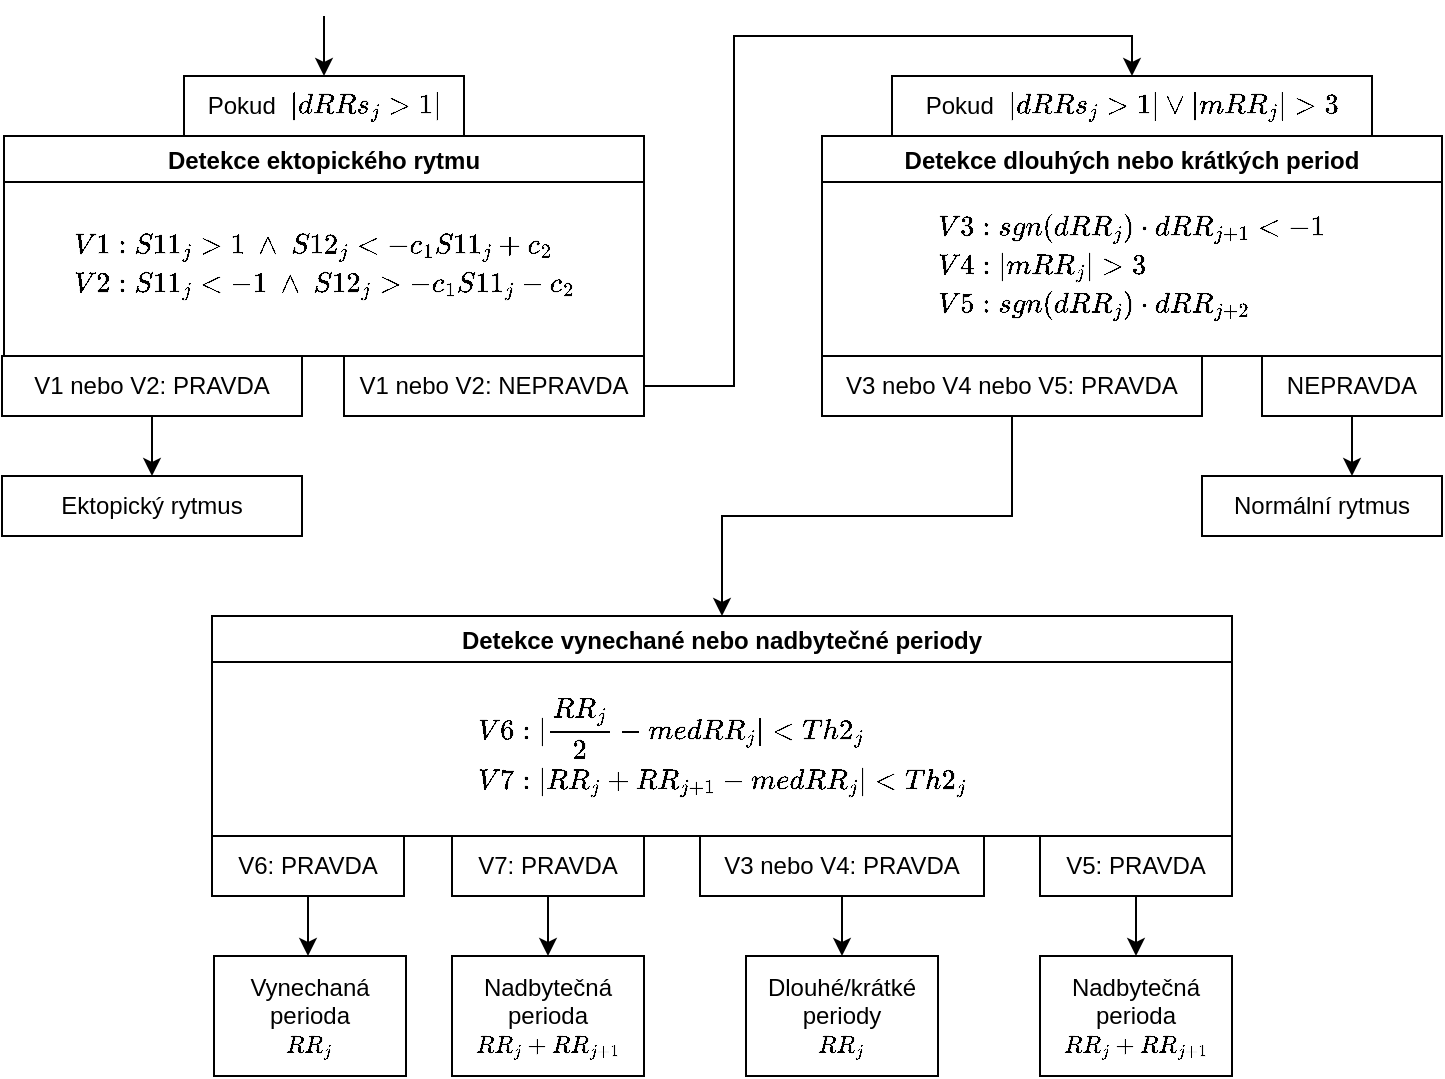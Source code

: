 <mxfile version="14.5.10"><diagram id="5rtyKwoRrBRgaePIa1Fw" name="Page-1"><mxGraphModel dx="1678" dy="918" grid="1" gridSize="10" guides="1" tooltips="1" connect="1" arrows="1" fold="1" page="1" pageScale="1" pageWidth="827" pageHeight="1169" math="1" shadow="0"><root><mxCell id="0"/><mxCell id="1" parent="0"/><mxCell id="XQ5sWtJJBlwNtMr2iqB0-1" value="Detekce ektopického rytmu" style="swimlane;" vertex="1" parent="1"><mxGeometry x="55" y="170" width="320" height="110" as="geometry"><mxRectangle x="160" y="214" width="90" height="23" as="alternateBounds"/></mxGeometry></mxCell><mxCell id="XQ5sWtJJBlwNtMr2iqB0-2" value="$$\begin{align*} &amp;amp;V1: S11_j &amp;gt; 1 ~\land~ S12_j &amp;lt; -c_1 S11_j + c_2 \\ &amp;amp;V2: S11_j &amp;lt; -1 ~\land~ S12_j &amp;gt; -c_1 S11_j - c_2 \end{align*}$$" style="text;html=1;strokeColor=none;fillColor=none;align=center;verticalAlign=middle;whiteSpace=wrap;rounded=0;" vertex="1" parent="XQ5sWtJJBlwNtMr2iqB0-1"><mxGeometry x="10" y="30" width="300" height="70" as="geometry"/></mxCell><mxCell id="XQ5sWtJJBlwNtMr2iqB0-6" value="Detekce dlouhých nebo krátkých period" style="swimlane;" vertex="1" parent="1"><mxGeometry x="464" y="170" width="310" height="110" as="geometry"><mxRectangle x="160" y="214" width="90" height="23" as="alternateBounds"/></mxGeometry></mxCell><mxCell id="XQ5sWtJJBlwNtMr2iqB0-7" value="&lt;div align=&quot;center&quot;&gt;$$\begin{align*} &amp;amp;V3: sgn(dRR_j) \cdot dRR_{j+1} &amp;lt; -1 \\ &amp;amp;V4: |mRR_j| &amp;gt; 3 \\ &amp;amp;V5: sgn(dRR_j) \cdot dRR_{j+2} \end{align*}$$&lt;/div&gt;" style="text;html=1;strokeColor=none;fillColor=none;align=center;verticalAlign=middle;whiteSpace=wrap;rounded=0;" vertex="1" parent="XQ5sWtJJBlwNtMr2iqB0-6"><mxGeometry x="10" y="30" width="290" height="70" as="geometry"/></mxCell><mxCell id="XQ5sWtJJBlwNtMr2iqB0-11" value="Detekce vynechané nebo nadbytečné periody" style="swimlane;" vertex="1" parent="1"><mxGeometry x="159" y="410" width="510" height="110" as="geometry"><mxRectangle x="160" y="214" width="90" height="23" as="alternateBounds"/></mxGeometry></mxCell><mxCell id="XQ5sWtJJBlwNtMr2iqB0-12" value="$$\begin{align*} &amp;amp;V6: |\frac{RR_j}{2} - medRR_j| &amp;lt; Th2_j \\ &amp;amp;V7: |RR_j + RR_{j+1} - medRR_j| &amp;lt; Th2_j \end{align*}$$" style="text;html=1;strokeColor=none;fillColor=none;align=center;verticalAlign=middle;whiteSpace=wrap;rounded=0;" vertex="1" parent="XQ5sWtJJBlwNtMr2iqB0-11"><mxGeometry x="10" y="30" width="490" height="70" as="geometry"/></mxCell><mxCell id="XQ5sWtJJBlwNtMr2iqB0-18" value="Pokud&amp;nbsp; \(|dRRs_j &amp;gt; 1|\)" style="rounded=0;whiteSpace=wrap;html=1;" vertex="1" parent="1"><mxGeometry x="145" y="140" width="140" height="30" as="geometry"/></mxCell><mxCell id="XQ5sWtJJBlwNtMr2iqB0-23" style="edgeStyle=orthogonalEdgeStyle;rounded=0;orthogonalLoop=1;jettySize=auto;html=1;entryX=0.5;entryY=0;entryDx=0;entryDy=0;" edge="1" parent="1" source="XQ5sWtJJBlwNtMr2iqB0-19" target="XQ5sWtJJBlwNtMr2iqB0-21"><mxGeometry relative="1" as="geometry"><Array as="points"><mxPoint x="420" y="295"/><mxPoint x="420" y="120"/><mxPoint x="619" y="120"/></Array></mxGeometry></mxCell><mxCell id="XQ5sWtJJBlwNtMr2iqB0-19" value="V1 nebo V2: NEPRAVDA" style="rounded=0;whiteSpace=wrap;html=1;fontStyle=0" vertex="1" parent="1"><mxGeometry x="225" y="280" width="150" height="30" as="geometry"/></mxCell><mxCell id="XQ5sWtJJBlwNtMr2iqB0-31" value="" style="edgeStyle=orthogonalEdgeStyle;rounded=0;orthogonalLoop=1;jettySize=auto;html=1;" edge="1" parent="1" source="XQ5sWtJJBlwNtMr2iqB0-20" target="XQ5sWtJJBlwNtMr2iqB0-30"><mxGeometry relative="1" as="geometry"/></mxCell><mxCell id="XQ5sWtJJBlwNtMr2iqB0-20" value="V1 nebo V2: PRAVDA" style="rounded=0;whiteSpace=wrap;html=1;" vertex="1" parent="1"><mxGeometry x="54" y="280" width="150" height="30" as="geometry"/></mxCell><mxCell id="XQ5sWtJJBlwNtMr2iqB0-21" value="Pokud&amp;nbsp; \(|dRRs_j &amp;gt; 1| \lor |mRR_j|&amp;gt;3\)" style="rounded=0;whiteSpace=wrap;html=1;" vertex="1" parent="1"><mxGeometry x="499" y="140" width="240" height="30" as="geometry"/></mxCell><mxCell id="XQ5sWtJJBlwNtMr2iqB0-27" value="" style="endArrow=classic;html=1;entryX=0.5;entryY=0;entryDx=0;entryDy=0;" edge="1" parent="1" target="XQ5sWtJJBlwNtMr2iqB0-18"><mxGeometry width="50" height="50" relative="1" as="geometry"><mxPoint x="215" y="110" as="sourcePoint"/><mxPoint x="274" y="10" as="targetPoint"/></mxGeometry></mxCell><mxCell id="XQ5sWtJJBlwNtMr2iqB0-34" style="edgeStyle=orthogonalEdgeStyle;rounded=0;orthogonalLoop=1;jettySize=auto;html=1;entryX=0.5;entryY=0;entryDx=0;entryDy=0;" edge="1" parent="1" source="XQ5sWtJJBlwNtMr2iqB0-28" target="XQ5sWtJJBlwNtMr2iqB0-11"><mxGeometry relative="1" as="geometry"/></mxCell><mxCell id="XQ5sWtJJBlwNtMr2iqB0-28" value="V3 nebo V4 nebo V5: PRAVDA" style="rounded=0;whiteSpace=wrap;html=1;" vertex="1" parent="1"><mxGeometry x="464" y="280" width="190" height="30" as="geometry"/></mxCell><mxCell id="XQ5sWtJJBlwNtMr2iqB0-33" value="" style="edgeStyle=orthogonalEdgeStyle;rounded=0;orthogonalLoop=1;jettySize=auto;html=1;" edge="1" parent="1" source="XQ5sWtJJBlwNtMr2iqB0-29" target="XQ5sWtJJBlwNtMr2iqB0-32"><mxGeometry relative="1" as="geometry"><Array as="points"><mxPoint x="729" y="330"/><mxPoint x="729" y="330"/></Array></mxGeometry></mxCell><mxCell id="XQ5sWtJJBlwNtMr2iqB0-29" value="NEPRAVDA" style="rounded=0;whiteSpace=wrap;html=1;fontStyle=0" vertex="1" parent="1"><mxGeometry x="684" y="280" width="90" height="30" as="geometry"/></mxCell><mxCell id="XQ5sWtJJBlwNtMr2iqB0-30" value="Ektopický rytmus" style="rounded=0;whiteSpace=wrap;html=1;" vertex="1" parent="1"><mxGeometry x="54" y="340" width="150" height="30" as="geometry"/></mxCell><mxCell id="XQ5sWtJJBlwNtMr2iqB0-32" value="Normální rytmus" style="rounded=0;whiteSpace=wrap;html=1;" vertex="1" parent="1"><mxGeometry x="654" y="340" width="120" height="30" as="geometry"/></mxCell><mxCell id="XQ5sWtJJBlwNtMr2iqB0-46" value="" style="edgeStyle=orthogonalEdgeStyle;rounded=0;orthogonalLoop=1;jettySize=auto;html=1;" edge="1" parent="1" source="XQ5sWtJJBlwNtMr2iqB0-35" target="XQ5sWtJJBlwNtMr2iqB0-42"><mxGeometry relative="1" as="geometry"/></mxCell><mxCell id="XQ5sWtJJBlwNtMr2iqB0-35" value="V7: PRAVDA" style="rounded=0;whiteSpace=wrap;html=1;" vertex="1" parent="1"><mxGeometry x="279" y="520" width="96" height="30" as="geometry"/></mxCell><mxCell id="XQ5sWtJJBlwNtMr2iqB0-45" value="" style="edgeStyle=orthogonalEdgeStyle;rounded=0;orthogonalLoop=1;jettySize=auto;html=1;" edge="1" parent="1" source="XQ5sWtJJBlwNtMr2iqB0-36" target="XQ5sWtJJBlwNtMr2iqB0-40"><mxGeometry relative="1" as="geometry"><Array as="points"><mxPoint x="207" y="570"/><mxPoint x="207" y="570"/></Array></mxGeometry></mxCell><mxCell id="XQ5sWtJJBlwNtMr2iqB0-36" value="V6: PRAVDA" style="rounded=0;whiteSpace=wrap;html=1;" vertex="1" parent="1"><mxGeometry x="159" y="520" width="96" height="30" as="geometry"/></mxCell><mxCell id="XQ5sWtJJBlwNtMr2iqB0-47" value="" style="edgeStyle=orthogonalEdgeStyle;rounded=0;orthogonalLoop=1;jettySize=auto;html=1;" edge="1" parent="1" source="XQ5sWtJJBlwNtMr2iqB0-37" target="XQ5sWtJJBlwNtMr2iqB0-43"><mxGeometry relative="1" as="geometry"/></mxCell><mxCell id="XQ5sWtJJBlwNtMr2iqB0-37" value="V3 nebo V4: PRAVDA" style="rounded=0;whiteSpace=wrap;html=1;" vertex="1" parent="1"><mxGeometry x="403" y="520" width="142" height="30" as="geometry"/></mxCell><mxCell id="XQ5sWtJJBlwNtMr2iqB0-48" value="" style="edgeStyle=orthogonalEdgeStyle;rounded=0;orthogonalLoop=1;jettySize=auto;html=1;" edge="1" parent="1" source="XQ5sWtJJBlwNtMr2iqB0-38" target="XQ5sWtJJBlwNtMr2iqB0-44"><mxGeometry relative="1" as="geometry"/></mxCell><mxCell id="XQ5sWtJJBlwNtMr2iqB0-38" value="V5: PRAVDA" style="rounded=0;whiteSpace=wrap;html=1;" vertex="1" parent="1"><mxGeometry x="573" y="520" width="96" height="30" as="geometry"/></mxCell><mxCell id="XQ5sWtJJBlwNtMr2iqB0-40" value="&lt;div&gt;Vynechaná perioda&lt;/div&gt;&lt;div&gt;\(\small{RR_j}\)&lt;br&gt;&lt;/div&gt;" style="rounded=0;whiteSpace=wrap;html=1;" vertex="1" parent="1"><mxGeometry x="160" y="580" width="96" height="60" as="geometry"/></mxCell><mxCell id="XQ5sWtJJBlwNtMr2iqB0-42" value="&lt;div&gt;Nadbytečná perioda&lt;/div&gt;&lt;div&gt;\(\small{RR_j+RR_{j+1}}\)&lt;br&gt;&lt;/div&gt;" style="rounded=0;whiteSpace=wrap;html=1;" vertex="1" parent="1"><mxGeometry x="279" y="580" width="96" height="60" as="geometry"/></mxCell><mxCell id="XQ5sWtJJBlwNtMr2iqB0-43" value="&lt;div&gt;Dlouhé/krátké periody&lt;/div&gt;&lt;div&gt;\(\small{RR_j}\)&lt;/div&gt;" style="rounded=0;whiteSpace=wrap;html=1;" vertex="1" parent="1"><mxGeometry x="426" y="580" width="96" height="60" as="geometry"/></mxCell><mxCell id="XQ5sWtJJBlwNtMr2iqB0-44" value="&lt;div&gt;Nadbytečná perioda&lt;/div&gt;&lt;div&gt;\(\small{RR_j+RR_{j+1}}\)&lt;/div&gt;" style="rounded=0;whiteSpace=wrap;html=1;" vertex="1" parent="1"><mxGeometry x="573" y="580" width="96" height="60" as="geometry"/></mxCell></root></mxGraphModel></diagram></mxfile>